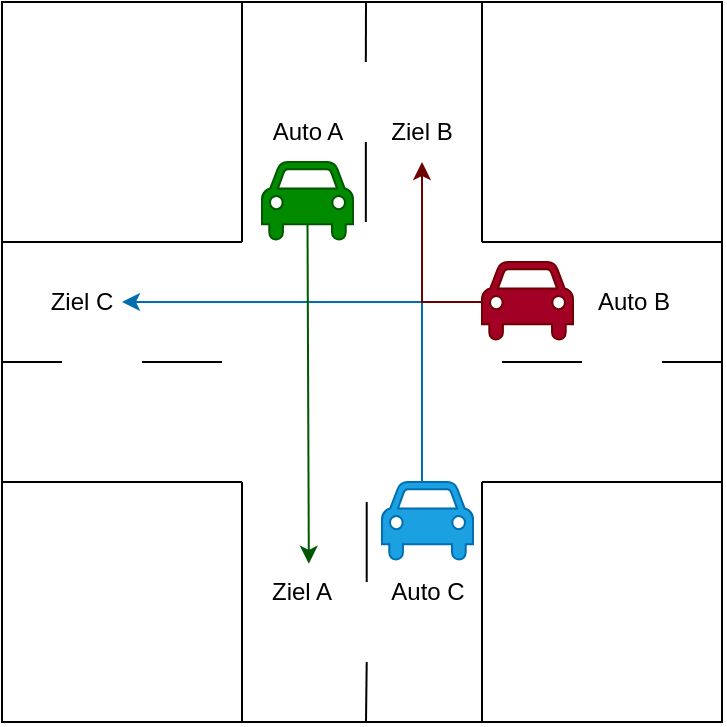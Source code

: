 <mxfile version="24.8.6">
  <diagram name="Seite-1" id="x6TGXB_mx69Uv8RYeHwR">
    <mxGraphModel dx="1728" dy="615" grid="1" gridSize="10" guides="1" tooltips="1" connect="1" arrows="1" fold="1" page="1" pageScale="1" pageWidth="827" pageHeight="1169" math="0" shadow="0">
      <root>
        <mxCell id="0" />
        <mxCell id="1" parent="0" />
        <mxCell id="Nezf_7Yz9TkMCUZOA_Mw-48" value="" style="whiteSpace=wrap;html=1;aspect=fixed;" vertex="1" parent="1">
          <mxGeometry x="160" y="160" width="360" height="360" as="geometry" />
        </mxCell>
        <mxCell id="Nezf_7Yz9TkMCUZOA_Mw-9" value="" style="endArrow=none;html=1;rounded=0;" edge="1" parent="1">
          <mxGeometry width="50" height="50" relative="1" as="geometry">
            <mxPoint x="341.92" y="270" as="sourcePoint" />
            <mxPoint x="341.92" y="230" as="targetPoint" />
          </mxGeometry>
        </mxCell>
        <mxCell id="Nezf_7Yz9TkMCUZOA_Mw-12" value="" style="endArrow=none;html=1;rounded=0;" edge="1" parent="1">
          <mxGeometry width="50" height="50" relative="1" as="geometry">
            <mxPoint x="341.92" y="190" as="sourcePoint" />
            <mxPoint x="342" y="160" as="targetPoint" />
          </mxGeometry>
        </mxCell>
        <mxCell id="Nezf_7Yz9TkMCUZOA_Mw-13" value="" style="endArrow=none;html=1;rounded=0;" edge="1" parent="1">
          <mxGeometry width="50" height="50" relative="1" as="geometry">
            <mxPoint x="160" y="340" as="sourcePoint" />
            <mxPoint x="190" y="340" as="targetPoint" />
          </mxGeometry>
        </mxCell>
        <mxCell id="Nezf_7Yz9TkMCUZOA_Mw-15" value="" style="endArrow=none;html=1;rounded=0;" edge="1" parent="1">
          <mxGeometry width="50" height="50" relative="1" as="geometry">
            <mxPoint x="520" y="340" as="sourcePoint" />
            <mxPoint x="490" y="340" as="targetPoint" />
          </mxGeometry>
        </mxCell>
        <mxCell id="Nezf_7Yz9TkMCUZOA_Mw-16" value="" style="endArrow=none;html=1;rounded=0;" edge="1" parent="1">
          <mxGeometry width="50" height="50" relative="1" as="geometry">
            <mxPoint x="450" y="340" as="sourcePoint" />
            <mxPoint x="410" y="340" as="targetPoint" />
          </mxGeometry>
        </mxCell>
        <mxCell id="Nezf_7Yz9TkMCUZOA_Mw-17" value="" style="endArrow=none;html=1;rounded=0;" edge="1" parent="1">
          <mxGeometry width="50" height="50" relative="1" as="geometry">
            <mxPoint x="342" y="520" as="sourcePoint" />
            <mxPoint x="342.35" y="490" as="targetPoint" />
          </mxGeometry>
        </mxCell>
        <mxCell id="Nezf_7Yz9TkMCUZOA_Mw-18" value="" style="endArrow=none;html=1;rounded=0;" edge="1" parent="1">
          <mxGeometry width="50" height="50" relative="1" as="geometry">
            <mxPoint x="342.35" y="450" as="sourcePoint" />
            <mxPoint x="342.35" y="410" as="targetPoint" />
          </mxGeometry>
        </mxCell>
        <mxCell id="Nezf_7Yz9TkMCUZOA_Mw-22" value="" style="shape=mxgraph.signs.transportation.car_4;html=1;pointerEvents=1;fillColor=#008a00;strokeColor=#005700;verticalLabelPosition=bottom;verticalAlign=top;align=center;fontColor=#ffffff;" vertex="1" parent="1">
          <mxGeometry x="290" y="240" width="45.5" height="40" as="geometry" />
        </mxCell>
        <mxCell id="Nezf_7Yz9TkMCUZOA_Mw-24" value="" style="shape=mxgraph.signs.transportation.car_4;html=1;pointerEvents=1;fillColor=#a20025;strokeColor=#6F0000;verticalLabelPosition=bottom;verticalAlign=top;align=center;fontColor=#ffffff;" vertex="1" parent="1">
          <mxGeometry x="400" y="290" width="45.5" height="40" as="geometry" />
        </mxCell>
        <mxCell id="Nezf_7Yz9TkMCUZOA_Mw-25" value="" style="shape=mxgraph.signs.transportation.car_4;html=1;pointerEvents=1;fillColor=#1ba1e2;strokeColor=#006EAF;verticalLabelPosition=bottom;verticalAlign=top;align=center;fontColor=#ffffff;" vertex="1" parent="1">
          <mxGeometry x="350" y="400" width="45.5" height="40" as="geometry" />
        </mxCell>
        <mxCell id="Nezf_7Yz9TkMCUZOA_Mw-26" value="" style="endArrow=none;html=1;rounded=0;" edge="1" parent="1">
          <mxGeometry width="50" height="50" relative="1" as="geometry">
            <mxPoint x="280" y="280" as="sourcePoint" />
            <mxPoint x="280" y="160" as="targetPoint" />
          </mxGeometry>
        </mxCell>
        <mxCell id="Nezf_7Yz9TkMCUZOA_Mw-27" value="" style="endArrow=none;html=1;rounded=0;" edge="1" parent="1">
          <mxGeometry width="50" height="50" relative="1" as="geometry">
            <mxPoint x="160" y="280" as="sourcePoint" />
            <mxPoint x="280" y="280" as="targetPoint" />
          </mxGeometry>
        </mxCell>
        <mxCell id="Nezf_7Yz9TkMCUZOA_Mw-28" value="" style="endArrow=none;html=1;rounded=0;" edge="1" parent="1">
          <mxGeometry width="50" height="50" relative="1" as="geometry">
            <mxPoint x="400" y="280" as="sourcePoint" />
            <mxPoint x="400" y="160" as="targetPoint" />
          </mxGeometry>
        </mxCell>
        <mxCell id="Nezf_7Yz9TkMCUZOA_Mw-29" value="" style="endArrow=none;html=1;rounded=0;" edge="1" parent="1">
          <mxGeometry width="50" height="50" relative="1" as="geometry">
            <mxPoint x="400" y="280" as="sourcePoint" />
            <mxPoint x="520" y="280" as="targetPoint" />
          </mxGeometry>
        </mxCell>
        <mxCell id="Nezf_7Yz9TkMCUZOA_Mw-30" value="" style="endArrow=none;html=1;rounded=0;" edge="1" parent="1">
          <mxGeometry width="50" height="50" relative="1" as="geometry">
            <mxPoint x="400" y="400" as="sourcePoint" />
            <mxPoint x="520" y="400" as="targetPoint" />
          </mxGeometry>
        </mxCell>
        <mxCell id="Nezf_7Yz9TkMCUZOA_Mw-31" value="" style="endArrow=none;html=1;rounded=0;" edge="1" parent="1">
          <mxGeometry width="50" height="50" relative="1" as="geometry">
            <mxPoint x="280" y="520" as="sourcePoint" />
            <mxPoint x="280" y="400" as="targetPoint" />
          </mxGeometry>
        </mxCell>
        <mxCell id="Nezf_7Yz9TkMCUZOA_Mw-32" value="" style="endArrow=none;html=1;rounded=0;" edge="1" parent="1">
          <mxGeometry width="50" height="50" relative="1" as="geometry">
            <mxPoint x="400" y="520" as="sourcePoint" />
            <mxPoint x="400" y="400" as="targetPoint" />
          </mxGeometry>
        </mxCell>
        <mxCell id="Nezf_7Yz9TkMCUZOA_Mw-33" value="" style="endArrow=none;html=1;rounded=0;" edge="1" parent="1">
          <mxGeometry width="50" height="50" relative="1" as="geometry">
            <mxPoint x="160" y="400" as="sourcePoint" />
            <mxPoint x="280" y="400" as="targetPoint" />
          </mxGeometry>
        </mxCell>
        <mxCell id="Nezf_7Yz9TkMCUZOA_Mw-34" value="" style="endArrow=none;html=1;rounded=0;" edge="1" parent="1">
          <mxGeometry width="50" height="50" relative="1" as="geometry">
            <mxPoint x="230" y="340" as="sourcePoint" />
            <mxPoint x="270" y="340" as="targetPoint" />
          </mxGeometry>
        </mxCell>
        <mxCell id="Nezf_7Yz9TkMCUZOA_Mw-39" value="" style="endArrow=classic;html=1;rounded=0;fillColor=#1ba1e2;strokeColor=#006EAF;" edge="1" parent="1">
          <mxGeometry width="50" height="50" relative="1" as="geometry">
            <mxPoint x="370" y="400" as="sourcePoint" />
            <mxPoint x="220" y="310" as="targetPoint" />
            <Array as="points">
              <mxPoint x="370" y="310" />
            </Array>
          </mxGeometry>
        </mxCell>
        <mxCell id="Nezf_7Yz9TkMCUZOA_Mw-40" value="" style="endArrow=classic;html=1;rounded=0;exitX=0.5;exitY=0.775;exitDx=0;exitDy=0;exitPerimeter=0;fillColor=#008a00;strokeColor=#005700;entryX=0.557;entryY=0.03;entryDx=0;entryDy=0;entryPerimeter=0;" edge="1" parent="1" source="Nezf_7Yz9TkMCUZOA_Mw-22" target="Nezf_7Yz9TkMCUZOA_Mw-46">
          <mxGeometry width="50" height="50" relative="1" as="geometry">
            <mxPoint x="270" y="380" as="sourcePoint" />
            <mxPoint x="313" y="450" as="targetPoint" />
          </mxGeometry>
        </mxCell>
        <mxCell id="Nezf_7Yz9TkMCUZOA_Mw-41" value="" style="endArrow=classic;html=1;rounded=0;exitX=0;exitY=0.5;exitDx=0;exitDy=0;exitPerimeter=0;fillColor=#a20025;strokeColor=#6F0000;entryX=0.5;entryY=1;entryDx=0;entryDy=0;" edge="1" parent="1" source="Nezf_7Yz9TkMCUZOA_Mw-24" target="Nezf_7Yz9TkMCUZOA_Mw-45">
          <mxGeometry width="50" height="50" relative="1" as="geometry">
            <mxPoint x="330" y="400" as="sourcePoint" />
            <mxPoint x="370" y="230" as="targetPoint" />
            <Array as="points">
              <mxPoint x="370" y="310" />
            </Array>
          </mxGeometry>
        </mxCell>
        <mxCell id="Nezf_7Yz9TkMCUZOA_Mw-42" value="Auto C" style="text;html=1;align=center;verticalAlign=middle;whiteSpace=wrap;rounded=0;" vertex="1" parent="1">
          <mxGeometry x="342.75" y="440" width="60" height="30" as="geometry" />
        </mxCell>
        <mxCell id="Nezf_7Yz9TkMCUZOA_Mw-43" value="Auto B" style="text;html=1;align=center;verticalAlign=middle;whiteSpace=wrap;rounded=0;" vertex="1" parent="1">
          <mxGeometry x="445.5" y="295" width="60" height="30" as="geometry" />
        </mxCell>
        <mxCell id="Nezf_7Yz9TkMCUZOA_Mw-44" value="Auto A" style="text;html=1;align=center;verticalAlign=middle;whiteSpace=wrap;rounded=0;" vertex="1" parent="1">
          <mxGeometry x="282.75" y="210" width="60" height="30" as="geometry" />
        </mxCell>
        <mxCell id="Nezf_7Yz9TkMCUZOA_Mw-45" value="Ziel B" style="text;html=1;align=center;verticalAlign=middle;whiteSpace=wrap;rounded=0;" vertex="1" parent="1">
          <mxGeometry x="340" y="210" width="60" height="30" as="geometry" />
        </mxCell>
        <mxCell id="Nezf_7Yz9TkMCUZOA_Mw-46" value="Ziel A" style="text;html=1;align=center;verticalAlign=middle;whiteSpace=wrap;rounded=0;" vertex="1" parent="1">
          <mxGeometry x="280" y="440" width="60" height="30" as="geometry" />
        </mxCell>
        <mxCell id="Nezf_7Yz9TkMCUZOA_Mw-47" value="Ziel C" style="text;html=1;align=center;verticalAlign=middle;whiteSpace=wrap;rounded=0;" vertex="1" parent="1">
          <mxGeometry x="170" y="295" width="60" height="30" as="geometry" />
        </mxCell>
      </root>
    </mxGraphModel>
  </diagram>
</mxfile>
